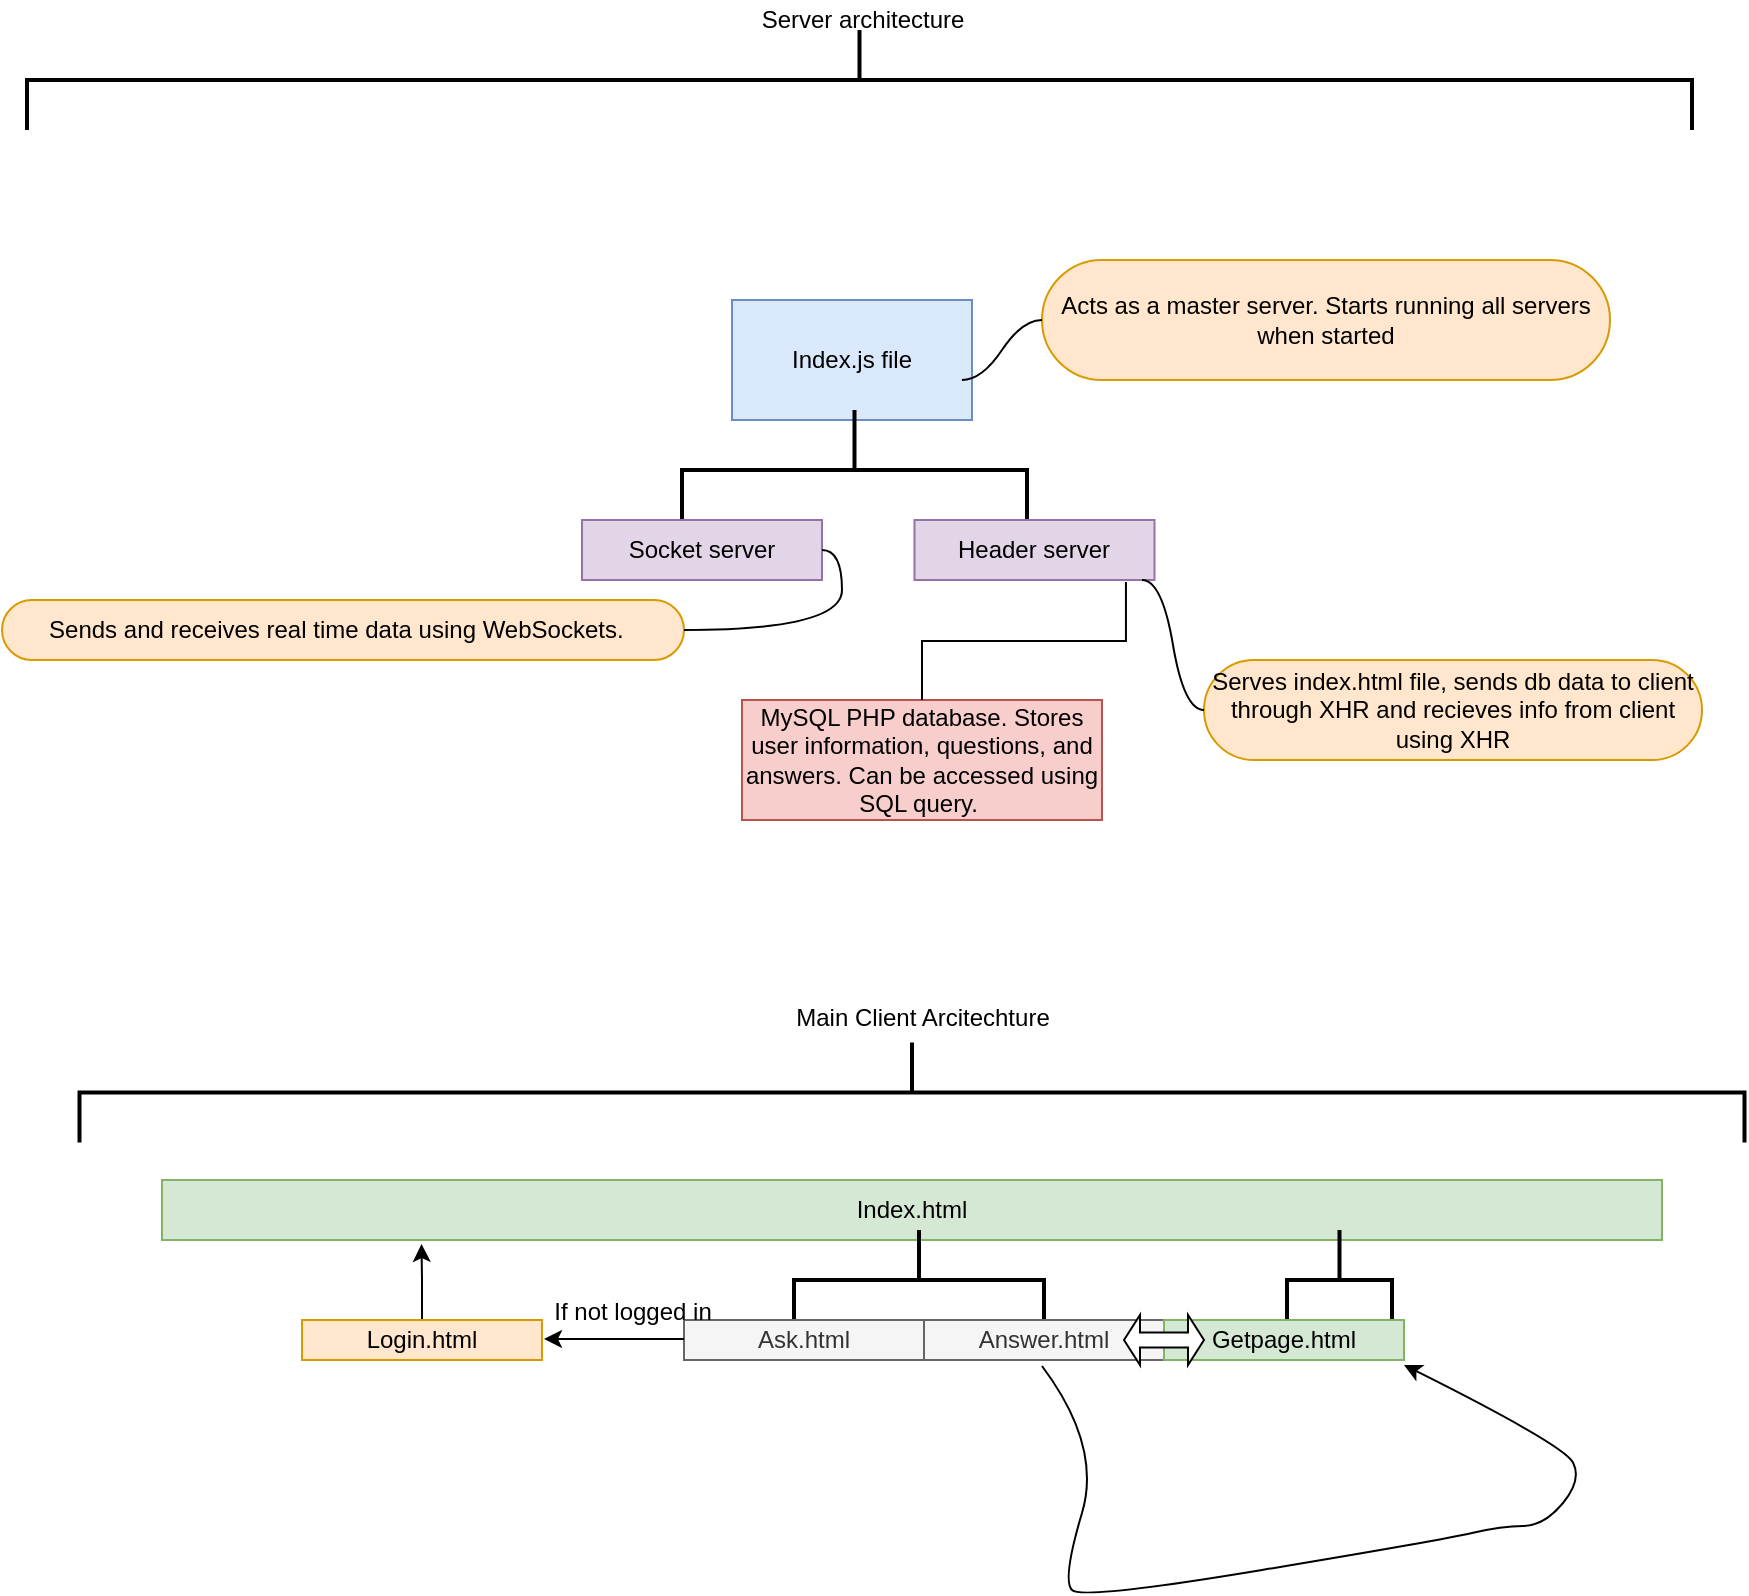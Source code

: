<mxfile version="12.4.3" type="github" pages="1">
  <diagram id="rPdMcjDCzNlBcrvU7s_v" name="Page-1">
    <mxGraphModel dx="868" dy="401" grid="1" gridSize="10" guides="1" tooltips="1" connect="1" arrows="1" fold="1" page="1" pageScale="1" pageWidth="850" pageHeight="1100" math="0" shadow="0">
      <root>
        <mxCell id="0"/>
        <mxCell id="1" parent="0"/>
        <mxCell id="ggIV_719QFJN8md0Puhg-14" value="Index.js file" style="rounded=0;whiteSpace=wrap;html=1;fillColor=#dae8fc;strokeColor=#6c8ebf;" parent="1" vertex="1">
          <mxGeometry x="365" y="210" width="120" height="60" as="geometry"/>
        </mxCell>
        <mxCell id="ggIV_719QFJN8md0Puhg-15" value="Acts as a master server. Starts running all servers when started" style="whiteSpace=wrap;html=1;rounded=1;arcSize=50;align=center;verticalAlign=middle;container=1;recursiveResize=0;strokeWidth=1;autosize=1;spacing=4;treeFolding=1;treeMoving=1;fillColor=#ffe6cc;strokeColor=#d79b00;" parent="1" vertex="1">
          <mxGeometry x="520" y="190" width="284" height="60" as="geometry"/>
        </mxCell>
        <mxCell id="ggIV_719QFJN8md0Puhg-16" value="" style="edgeStyle=entityRelationEdgeStyle;startArrow=none;endArrow=none;segment=10;curved=1;exitX=0.958;exitY=0.667;exitDx=0;exitDy=0;exitPerimeter=0;" parent="1" source="ggIV_719QFJN8md0Puhg-14" target="ggIV_719QFJN8md0Puhg-15" edge="1">
          <mxGeometry relative="1" as="geometry">
            <mxPoint x="490" y="250" as="sourcePoint"/>
          </mxGeometry>
        </mxCell>
        <mxCell id="ggIV_719QFJN8md0Puhg-17" value="" style="strokeWidth=2;html=1;shape=mxgraph.flowchart.annotation_2;align=left;labelPosition=right;pointerEvents=1;rotation=90;" parent="1" vertex="1">
          <mxGeometry x="396.25" y="208.75" width="60" height="172.5" as="geometry"/>
        </mxCell>
        <mxCell id="ggIV_719QFJN8md0Puhg-18" value="Socket server" style="rounded=0;whiteSpace=wrap;html=1;fillColor=#e1d5e7;strokeColor=#9673a6;" parent="1" vertex="1">
          <mxGeometry x="290" y="320" width="120" height="30" as="geometry"/>
        </mxCell>
        <mxCell id="ggIV_719QFJN8md0Puhg-19" value="Header server" style="rounded=0;whiteSpace=wrap;html=1;fillColor=#e1d5e7;strokeColor=#9673a6;" parent="1" vertex="1">
          <mxGeometry x="456.25" y="320" width="120" height="30" as="geometry"/>
        </mxCell>
        <mxCell id="ggIV_719QFJN8md0Puhg-21" value="Serves index.html file, sends db data to client through XHR and recieves info from client using XHR" style="whiteSpace=wrap;html=1;rounded=1;arcSize=50;align=center;verticalAlign=middle;container=1;recursiveResize=0;strokeWidth=1;autosize=1;spacing=4;treeFolding=1;treeMoving=1;fillColor=#ffe6cc;strokeColor=#d79b00;" parent="1" vertex="1">
          <mxGeometry x="601" y="390" width="249" height="50" as="geometry"/>
        </mxCell>
        <mxCell id="ggIV_719QFJN8md0Puhg-22" value="" style="edgeStyle=entityRelationEdgeStyle;startArrow=none;endArrow=none;segment=10;curved=1;" parent="1" target="ggIV_719QFJN8md0Puhg-21" edge="1">
          <mxGeometry relative="1" as="geometry">
            <mxPoint x="570" y="350" as="sourcePoint"/>
          </mxGeometry>
        </mxCell>
        <mxCell id="ggIV_719QFJN8md0Puhg-25" value="Sends and receives real time data using WebSockets.&amp;nbsp;&amp;nbsp;" style="whiteSpace=wrap;html=1;rounded=1;arcSize=50;align=center;verticalAlign=middle;container=1;recursiveResize=0;strokeWidth=1;autosize=1;spacing=4;treeFolding=1;treeMoving=1;fillColor=#ffe6cc;strokeColor=#d79b00;" parent="1" vertex="1">
          <mxGeometry y="360" width="341" height="30" as="geometry"/>
        </mxCell>
        <mxCell id="ggIV_719QFJN8md0Puhg-26" value="" style="edgeStyle=entityRelationEdgeStyle;startArrow=none;endArrow=none;segment=10;curved=1;" parent="1" source="ggIV_719QFJN8md0Puhg-18" target="ggIV_719QFJN8md0Puhg-25" edge="1">
          <mxGeometry relative="1" as="geometry">
            <mxPoint x="290" y="333" as="sourcePoint"/>
          </mxGeometry>
        </mxCell>
        <mxCell id="ggIV_719QFJN8md0Puhg-27" value="MySQL PHP database. Stores user information, questions, and answers. Can be accessed using SQL query.&amp;nbsp;" style="whiteSpace=wrap;html=1;align=center;verticalAlign=middle;container=1;recursiveResize=0;treeFolding=1;treeMoving=1;fillColor=#f8cecc;strokeColor=#b85450;" parent="1" vertex="1">
          <mxGeometry x="370" y="410" width="180" height="60" as="geometry"/>
        </mxCell>
        <mxCell id="ggIV_719QFJN8md0Puhg-28" value="" style="edgeStyle=elbowEdgeStyle;elbow=vertical;startArrow=none;endArrow=none;rounded=0;exitX=0.881;exitY=1.033;exitDx=0;exitDy=0;exitPerimeter=0;" parent="1" source="ggIV_719QFJN8md0Puhg-19" target="ggIV_719QFJN8md0Puhg-27" edge="1">
          <mxGeometry relative="1" as="geometry">
            <mxPoint x="430" y="370" as="sourcePoint"/>
          </mxGeometry>
        </mxCell>
        <mxCell id="ggIV_719QFJN8md0Puhg-30" value="" style="strokeWidth=2;html=1;shape=mxgraph.flowchart.annotation_2;align=left;labelPosition=right;pointerEvents=1;rotation=90;" parent="1" vertex="1">
          <mxGeometry x="403.75" y="-316.25" width="50" height="832.5" as="geometry"/>
        </mxCell>
        <mxCell id="ggIV_719QFJN8md0Puhg-31" value="Server architecture" style="text;html=1;align=center;verticalAlign=middle;resizable=0;points=[];;autosize=1;" parent="1" vertex="1">
          <mxGeometry x="370" y="60" width="120" height="20" as="geometry"/>
        </mxCell>
        <mxCell id="w_fVC-uuKKgkB9rS1OOU-1" value="Index.html" style="rounded=0;whiteSpace=wrap;html=1;fillColor=#d5e8d4;strokeColor=#82b366;" vertex="1" parent="1">
          <mxGeometry x="80" y="650" width="750" height="30" as="geometry"/>
        </mxCell>
        <mxCell id="w_fVC-uuKKgkB9rS1OOU-2" value="" style="strokeWidth=2;html=1;shape=mxgraph.flowchart.annotation_2;align=left;labelPosition=right;pointerEvents=1;rotation=90;" vertex="1" parent="1">
          <mxGeometry x="433.5" y="637.5" width="50" height="125" as="geometry"/>
        </mxCell>
        <mxCell id="w_fVC-uuKKgkB9rS1OOU-3" value="Ask.html" style="rounded=0;whiteSpace=wrap;html=1;fillColor=#f5f5f5;strokeColor=#666666;fontColor=#333333;" vertex="1" parent="1">
          <mxGeometry x="341" y="720" width="120" height="20" as="geometry"/>
        </mxCell>
        <mxCell id="w_fVC-uuKKgkB9rS1OOU-4" value="Answer.html" style="rounded=0;whiteSpace=wrap;html=1;fillColor=#f5f5f5;strokeColor=#666666;fontColor=#333333;" vertex="1" parent="1">
          <mxGeometry x="461" y="720" width="120" height="20" as="geometry"/>
        </mxCell>
        <mxCell id="w_fVC-uuKKgkB9rS1OOU-7" value="" style="strokeWidth=2;html=1;shape=mxgraph.flowchart.annotation_2;align=left;labelPosition=right;pointerEvents=1;rotation=90;" vertex="1" parent="1">
          <mxGeometry x="643.75" y="673.75" width="50" height="52.5" as="geometry"/>
        </mxCell>
        <mxCell id="w_fVC-uuKKgkB9rS1OOU-8" value="Getpage.html" style="rounded=0;whiteSpace=wrap;html=1;fillColor=#d5e8d4;strokeColor=#82b366;" vertex="1" parent="1">
          <mxGeometry x="581" y="720" width="120" height="20" as="geometry"/>
        </mxCell>
        <mxCell id="w_fVC-uuKKgkB9rS1OOU-11" value="" style="shape=doubleArrow;whiteSpace=wrap;html=1;" vertex="1" parent="1">
          <mxGeometry x="561" y="717.5" width="40" height="25" as="geometry"/>
        </mxCell>
        <mxCell id="w_fVC-uuKKgkB9rS1OOU-12" value="" style="curved=1;endArrow=classic;html=1;" edge="1" parent="1">
          <mxGeometry width="50" height="50" relative="1" as="geometry">
            <mxPoint x="520" y="743" as="sourcePoint"/>
            <mxPoint x="701" y="742.5" as="targetPoint"/>
            <Array as="points">
              <mxPoint x="550" y="783"/>
              <mxPoint x="530" y="850"/>
              <mxPoint x="540" y="860"/>
              <mxPoint x="720" y="830"/>
              <mxPoint x="750" y="823"/>
              <mxPoint x="771" y="823"/>
              <mxPoint x="790" y="800"/>
              <mxPoint x="781" y="782.5"/>
            </Array>
          </mxGeometry>
        </mxCell>
        <mxCell id="w_fVC-uuKKgkB9rS1OOU-15" value="" style="endArrow=classic;html=1;" edge="1" parent="1">
          <mxGeometry width="50" height="50" relative="1" as="geometry">
            <mxPoint x="341" y="729.5" as="sourcePoint"/>
            <mxPoint x="271" y="729.5" as="targetPoint"/>
          </mxGeometry>
        </mxCell>
        <mxCell id="w_fVC-uuKKgkB9rS1OOU-17" value="If not logged in" style="text;html=1;align=center;verticalAlign=middle;resizable=0;points=[];;autosize=1;" vertex="1" parent="1">
          <mxGeometry x="270" y="706.25" width="90" height="20" as="geometry"/>
        </mxCell>
        <mxCell id="w_fVC-uuKKgkB9rS1OOU-19" style="edgeStyle=orthogonalEdgeStyle;rounded=0;orthogonalLoop=1;jettySize=auto;html=1;entryX=0.173;entryY=1.067;entryDx=0;entryDy=0;entryPerimeter=0;" edge="1" parent="1" source="w_fVC-uuKKgkB9rS1OOU-18" target="w_fVC-uuKKgkB9rS1OOU-1">
          <mxGeometry relative="1" as="geometry"/>
        </mxCell>
        <mxCell id="w_fVC-uuKKgkB9rS1OOU-18" value="Login.html" style="rounded=0;whiteSpace=wrap;html=1;fillColor=#ffe6cc;strokeColor=#d79b00;" vertex="1" parent="1">
          <mxGeometry x="150" y="720" width="120" height="20" as="geometry"/>
        </mxCell>
        <mxCell id="w_fVC-uuKKgkB9rS1OOU-20" value="" style="strokeWidth=2;html=1;shape=mxgraph.flowchart.annotation_2;align=left;labelPosition=right;pointerEvents=1;rotation=90;" vertex="1" parent="1">
          <mxGeometry x="430" y="190" width="50" height="832.5" as="geometry"/>
        </mxCell>
        <mxCell id="w_fVC-uuKKgkB9rS1OOU-21" value="Main Client Arcitechture" style="text;html=1;align=center;verticalAlign=middle;resizable=0;points=[];;autosize=1;" vertex="1" parent="1">
          <mxGeometry x="390" y="559" width="140" height="20" as="geometry"/>
        </mxCell>
      </root>
    </mxGraphModel>
  </diagram>
</mxfile>
